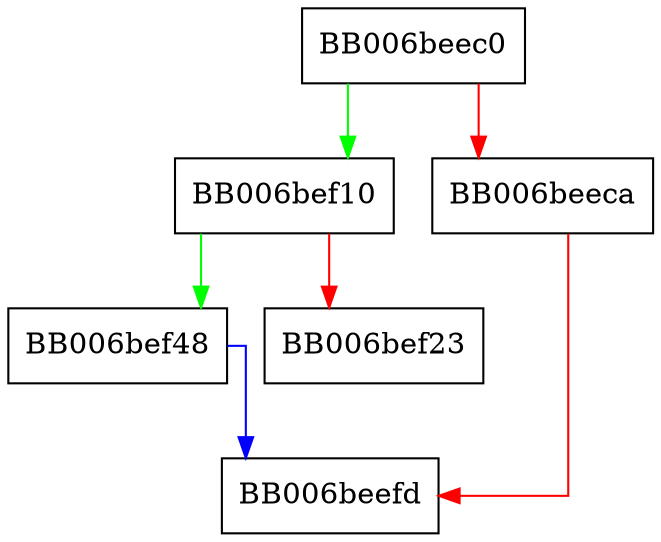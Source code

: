 digraph dhx2text_encode {
  node [shape="box"];
  graph [splines=ortho];
  BB006beec0 -> BB006bef10 [color="green"];
  BB006beec0 -> BB006beeca [color="red"];
  BB006beeca -> BB006beefd [color="red"];
  BB006bef10 -> BB006bef48 [color="green"];
  BB006bef10 -> BB006bef23 [color="red"];
  BB006bef48 -> BB006beefd [color="blue"];
}